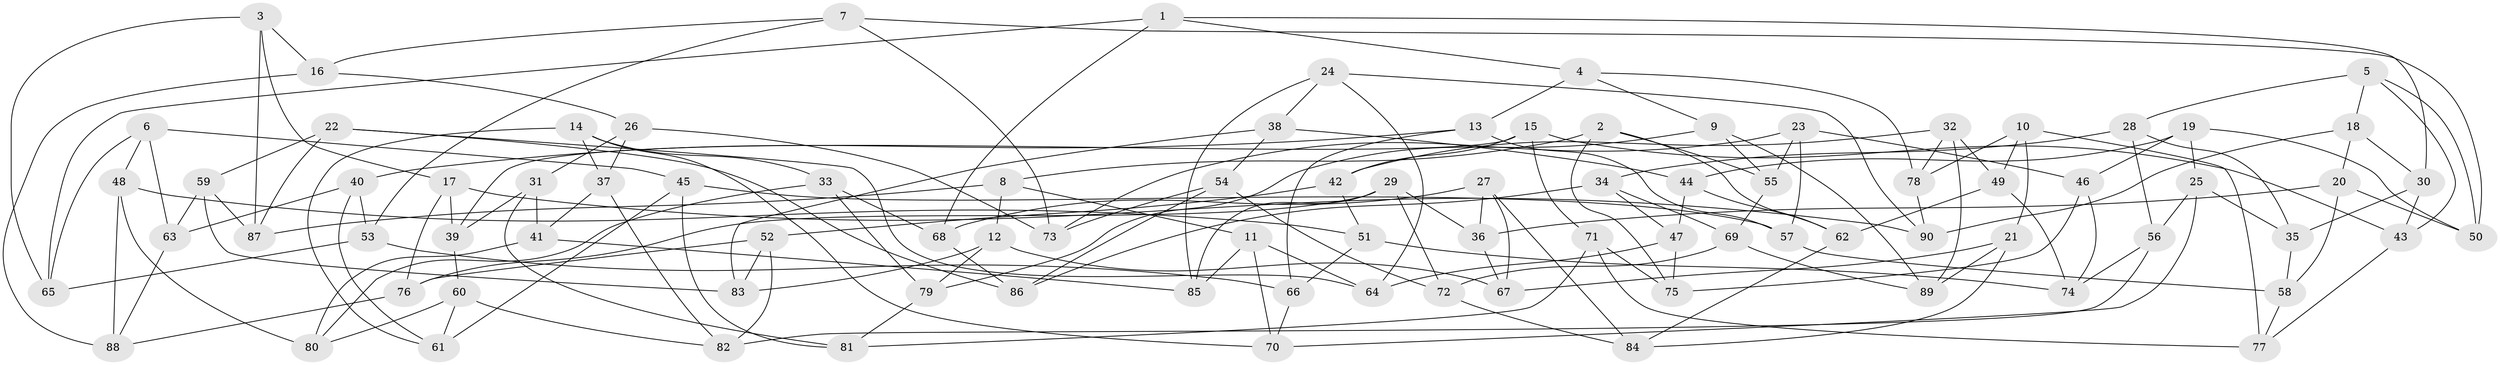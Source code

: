 // Generated by graph-tools (version 1.1) at 2025/16/03/09/25 04:16:32]
// undirected, 90 vertices, 180 edges
graph export_dot {
graph [start="1"]
  node [color=gray90,style=filled];
  1;
  2;
  3;
  4;
  5;
  6;
  7;
  8;
  9;
  10;
  11;
  12;
  13;
  14;
  15;
  16;
  17;
  18;
  19;
  20;
  21;
  22;
  23;
  24;
  25;
  26;
  27;
  28;
  29;
  30;
  31;
  32;
  33;
  34;
  35;
  36;
  37;
  38;
  39;
  40;
  41;
  42;
  43;
  44;
  45;
  46;
  47;
  48;
  49;
  50;
  51;
  52;
  53;
  54;
  55;
  56;
  57;
  58;
  59;
  60;
  61;
  62;
  63;
  64;
  65;
  66;
  67;
  68;
  69;
  70;
  71;
  72;
  73;
  74;
  75;
  76;
  77;
  78;
  79;
  80;
  81;
  82;
  83;
  84;
  85;
  86;
  87;
  88;
  89;
  90;
  1 -- 68;
  1 -- 65;
  1 -- 4;
  1 -- 30;
  2 -- 8;
  2 -- 62;
  2 -- 75;
  2 -- 55;
  3 -- 16;
  3 -- 87;
  3 -- 65;
  3 -- 17;
  4 -- 78;
  4 -- 13;
  4 -- 9;
  5 -- 28;
  5 -- 43;
  5 -- 50;
  5 -- 18;
  6 -- 63;
  6 -- 48;
  6 -- 65;
  6 -- 45;
  7 -- 16;
  7 -- 53;
  7 -- 73;
  7 -- 50;
  8 -- 12;
  8 -- 87;
  8 -- 11;
  9 -- 79;
  9 -- 89;
  9 -- 55;
  10 -- 49;
  10 -- 78;
  10 -- 77;
  10 -- 21;
  11 -- 70;
  11 -- 85;
  11 -- 64;
  12 -- 79;
  12 -- 67;
  12 -- 83;
  13 -- 66;
  13 -- 40;
  13 -- 57;
  14 -- 37;
  14 -- 70;
  14 -- 61;
  14 -- 33;
  15 -- 71;
  15 -- 43;
  15 -- 39;
  15 -- 42;
  16 -- 26;
  16 -- 88;
  17 -- 76;
  17 -- 90;
  17 -- 39;
  18 -- 20;
  18 -- 30;
  18 -- 90;
  19 -- 46;
  19 -- 44;
  19 -- 25;
  19 -- 50;
  20 -- 58;
  20 -- 36;
  20 -- 50;
  21 -- 67;
  21 -- 84;
  21 -- 89;
  22 -- 87;
  22 -- 59;
  22 -- 86;
  22 -- 64;
  23 -- 73;
  23 -- 57;
  23 -- 55;
  23 -- 46;
  24 -- 90;
  24 -- 38;
  24 -- 85;
  24 -- 64;
  25 -- 35;
  25 -- 70;
  25 -- 56;
  26 -- 73;
  26 -- 31;
  26 -- 37;
  27 -- 36;
  27 -- 84;
  27 -- 68;
  27 -- 67;
  28 -- 34;
  28 -- 35;
  28 -- 56;
  29 -- 85;
  29 -- 76;
  29 -- 36;
  29 -- 72;
  30 -- 43;
  30 -- 35;
  31 -- 41;
  31 -- 39;
  31 -- 81;
  32 -- 78;
  32 -- 42;
  32 -- 89;
  32 -- 49;
  33 -- 79;
  33 -- 80;
  33 -- 68;
  34 -- 69;
  34 -- 47;
  34 -- 86;
  35 -- 58;
  36 -- 67;
  37 -- 41;
  37 -- 82;
  38 -- 44;
  38 -- 54;
  38 -- 83;
  39 -- 60;
  40 -- 53;
  40 -- 61;
  40 -- 63;
  41 -- 80;
  41 -- 85;
  42 -- 51;
  42 -- 52;
  43 -- 77;
  44 -- 62;
  44 -- 47;
  45 -- 61;
  45 -- 81;
  45 -- 57;
  46 -- 75;
  46 -- 74;
  47 -- 75;
  47 -- 64;
  48 -- 51;
  48 -- 88;
  48 -- 80;
  49 -- 62;
  49 -- 74;
  51 -- 66;
  51 -- 74;
  52 -- 76;
  52 -- 82;
  52 -- 83;
  53 -- 65;
  53 -- 66;
  54 -- 72;
  54 -- 73;
  54 -- 86;
  55 -- 69;
  56 -- 82;
  56 -- 74;
  57 -- 58;
  58 -- 77;
  59 -- 87;
  59 -- 83;
  59 -- 63;
  60 -- 80;
  60 -- 61;
  60 -- 82;
  62 -- 84;
  63 -- 88;
  66 -- 70;
  68 -- 86;
  69 -- 89;
  69 -- 72;
  71 -- 81;
  71 -- 75;
  71 -- 77;
  72 -- 84;
  76 -- 88;
  78 -- 90;
  79 -- 81;
}
